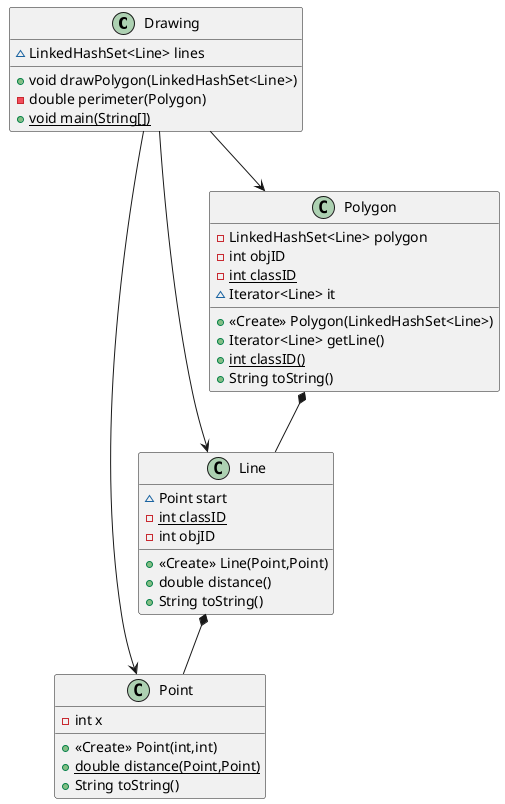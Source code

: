 @startuml
    class Drawing {
        ~ LinkedHashSet<Line> lines
        + void drawPolygon(LinkedHashSet<Line>)
        - double perimeter(Polygon)
        + {static} void main(String[])
    }
    class Point {
        - int x
        + <<Create>> Point(int,int)
        + {static} double distance(Point,Point)
        + String toString()
    }
    class Line {
        ~ Point start
        - {static} int classID
        - int objID
        + <<Create>> Line(Point,Point)
        + double distance()
        + String toString()
    }
    class Polygon {
        - LinkedHashSet<Line> polygon
        - int objID
        - {static} int classID
        ~ Iterator<Line> it
        + <<Create>> Polygon(LinkedHashSet<Line>)
        + Iterator<Line> getLine()
        + {static} int classID()
        + String toString()
    }

    Drawing --> Line
    Drawing --> Polygon
    Drawing --> Point
    Line *-- Point
    Polygon *-- Line
@enduml
